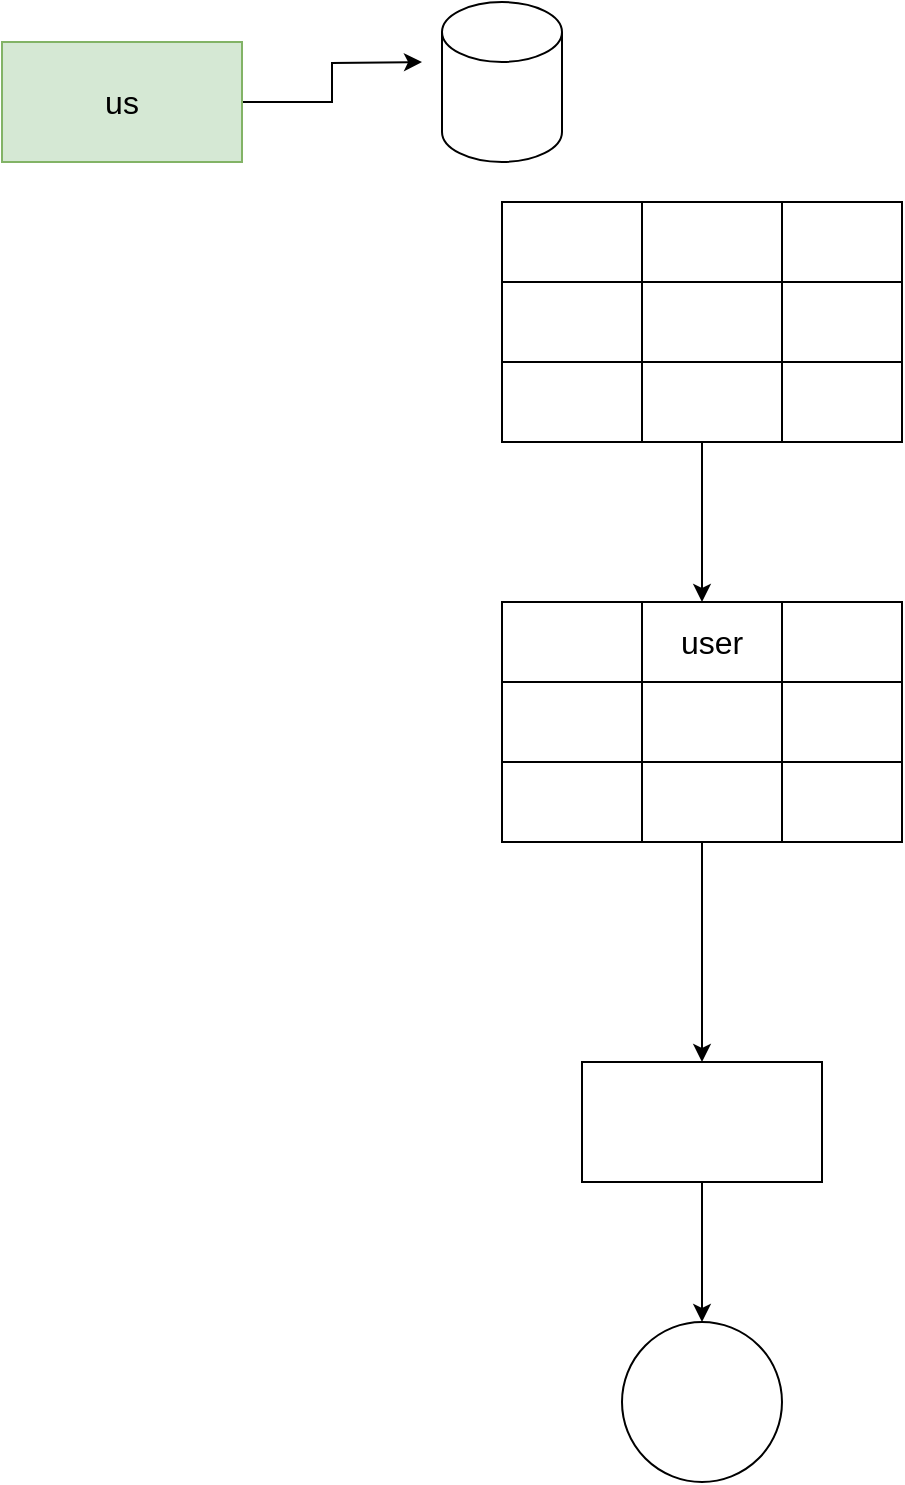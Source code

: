<mxfile version="24.8.0">
  <diagram name="Page-1" id="QxuAmctd9teHQQ_qH7NK">
    <mxGraphModel dx="794" dy="412" grid="1" gridSize="10" guides="1" tooltips="1" connect="1" arrows="1" fold="1" page="1" pageScale="1" pageWidth="850" pageHeight="1100" math="0" shadow="0">
      <root>
        <mxCell id="0" />
        <mxCell id="1" parent="0" />
        <mxCell id="C-KPcHn1WwKJgmIieH2S-2" style="edgeStyle=orthogonalEdgeStyle;rounded=0;orthogonalLoop=1;jettySize=auto;html=1;" parent="1" source="C-KPcHn1WwKJgmIieH2S-1" edge="1">
          <mxGeometry relative="1" as="geometry">
            <mxPoint x="280" y="190" as="targetPoint" />
          </mxGeometry>
        </mxCell>
        <mxCell id="C-KPcHn1WwKJgmIieH2S-1" value="&lt;font style=&quot;font-size: 16px;&quot;&gt;us&lt;/font&gt;" style="rounded=0;whiteSpace=wrap;html=1;fillColor=#d5e8d4;strokeColor=#82b366;" parent="1" vertex="1">
          <mxGeometry x="70" y="180" width="120" height="60" as="geometry" />
        </mxCell>
        <mxCell id="C-KPcHn1WwKJgmIieH2S-4" value="" style="shape=cylinder3;whiteSpace=wrap;html=1;boundedLbl=1;backgroundOutline=1;size=15;" parent="1" vertex="1">
          <mxGeometry x="290" y="160" width="60" height="80" as="geometry" />
        </mxCell>
        <mxCell id="8V4o3Yf0Omtq5KVgPhYy-53" value="" style="edgeStyle=orthogonalEdgeStyle;rounded=0;orthogonalLoop=1;jettySize=auto;html=1;" edge="1" parent="1" source="8V4o3Yf0Omtq5KVgPhYy-27" target="8V4o3Yf0Omtq5KVgPhYy-40">
          <mxGeometry relative="1" as="geometry" />
        </mxCell>
        <mxCell id="8V4o3Yf0Omtq5KVgPhYy-27" value="" style="shape=table;startSize=0;container=1;collapsible=0;childLayout=tableLayout;fontSize=16;" vertex="1" parent="1">
          <mxGeometry x="320" y="260" width="200" height="120" as="geometry" />
        </mxCell>
        <mxCell id="8V4o3Yf0Omtq5KVgPhYy-28" value="" style="shape=tableRow;horizontal=0;startSize=0;swimlaneHead=0;swimlaneBody=0;strokeColor=inherit;top=0;left=0;bottom=0;right=0;collapsible=0;dropTarget=0;fillColor=none;points=[[0,0.5],[1,0.5]];portConstraint=eastwest;fontSize=16;" vertex="1" parent="8V4o3Yf0Omtq5KVgPhYy-27">
          <mxGeometry width="200" height="40" as="geometry" />
        </mxCell>
        <mxCell id="8V4o3Yf0Omtq5KVgPhYy-29" value="" style="shape=partialRectangle;html=1;whiteSpace=wrap;connectable=0;strokeColor=inherit;overflow=hidden;fillColor=none;top=0;left=0;bottom=0;right=0;pointerEvents=1;fontSize=16;" vertex="1" parent="8V4o3Yf0Omtq5KVgPhYy-28">
          <mxGeometry width="70" height="40" as="geometry">
            <mxRectangle width="70" height="40" as="alternateBounds" />
          </mxGeometry>
        </mxCell>
        <mxCell id="8V4o3Yf0Omtq5KVgPhYy-30" value="" style="shape=partialRectangle;html=1;whiteSpace=wrap;connectable=0;strokeColor=inherit;overflow=hidden;fillColor=none;top=0;left=0;bottom=0;right=0;pointerEvents=1;fontSize=16;" vertex="1" parent="8V4o3Yf0Omtq5KVgPhYy-28">
          <mxGeometry x="70" width="70" height="40" as="geometry">
            <mxRectangle width="70" height="40" as="alternateBounds" />
          </mxGeometry>
        </mxCell>
        <mxCell id="8V4o3Yf0Omtq5KVgPhYy-31" value="" style="shape=partialRectangle;html=1;whiteSpace=wrap;connectable=0;strokeColor=inherit;overflow=hidden;fillColor=none;top=0;left=0;bottom=0;right=0;pointerEvents=1;fontSize=16;" vertex="1" parent="8V4o3Yf0Omtq5KVgPhYy-28">
          <mxGeometry x="140" width="60" height="40" as="geometry">
            <mxRectangle width="60" height="40" as="alternateBounds" />
          </mxGeometry>
        </mxCell>
        <mxCell id="8V4o3Yf0Omtq5KVgPhYy-32" value="" style="shape=tableRow;horizontal=0;startSize=0;swimlaneHead=0;swimlaneBody=0;strokeColor=inherit;top=0;left=0;bottom=0;right=0;collapsible=0;dropTarget=0;fillColor=none;points=[[0,0.5],[1,0.5]];portConstraint=eastwest;fontSize=16;" vertex="1" parent="8V4o3Yf0Omtq5KVgPhYy-27">
          <mxGeometry y="40" width="200" height="40" as="geometry" />
        </mxCell>
        <mxCell id="8V4o3Yf0Omtq5KVgPhYy-33" value="" style="shape=partialRectangle;html=1;whiteSpace=wrap;connectable=0;strokeColor=inherit;overflow=hidden;fillColor=none;top=0;left=0;bottom=0;right=0;pointerEvents=1;fontSize=16;" vertex="1" parent="8V4o3Yf0Omtq5KVgPhYy-32">
          <mxGeometry width="70" height="40" as="geometry">
            <mxRectangle width="70" height="40" as="alternateBounds" />
          </mxGeometry>
        </mxCell>
        <mxCell id="8V4o3Yf0Omtq5KVgPhYy-34" value="" style="shape=partialRectangle;html=1;whiteSpace=wrap;connectable=0;strokeColor=inherit;overflow=hidden;fillColor=none;top=0;left=0;bottom=0;right=0;pointerEvents=1;fontSize=16;" vertex="1" parent="8V4o3Yf0Omtq5KVgPhYy-32">
          <mxGeometry x="70" width="70" height="40" as="geometry">
            <mxRectangle width="70" height="40" as="alternateBounds" />
          </mxGeometry>
        </mxCell>
        <mxCell id="8V4o3Yf0Omtq5KVgPhYy-35" value="" style="shape=partialRectangle;html=1;whiteSpace=wrap;connectable=0;strokeColor=inherit;overflow=hidden;fillColor=none;top=0;left=0;bottom=0;right=0;pointerEvents=1;fontSize=16;" vertex="1" parent="8V4o3Yf0Omtq5KVgPhYy-32">
          <mxGeometry x="140" width="60" height="40" as="geometry">
            <mxRectangle width="60" height="40" as="alternateBounds" />
          </mxGeometry>
        </mxCell>
        <mxCell id="8V4o3Yf0Omtq5KVgPhYy-36" value="" style="shape=tableRow;horizontal=0;startSize=0;swimlaneHead=0;swimlaneBody=0;strokeColor=inherit;top=0;left=0;bottom=0;right=0;collapsible=0;dropTarget=0;fillColor=none;points=[[0,0.5],[1,0.5]];portConstraint=eastwest;fontSize=16;" vertex="1" parent="8V4o3Yf0Omtq5KVgPhYy-27">
          <mxGeometry y="80" width="200" height="40" as="geometry" />
        </mxCell>
        <mxCell id="8V4o3Yf0Omtq5KVgPhYy-37" value="" style="shape=partialRectangle;html=1;whiteSpace=wrap;connectable=0;strokeColor=inherit;overflow=hidden;fillColor=none;top=0;left=0;bottom=0;right=0;pointerEvents=1;fontSize=16;" vertex="1" parent="8V4o3Yf0Omtq5KVgPhYy-36">
          <mxGeometry width="70" height="40" as="geometry">
            <mxRectangle width="70" height="40" as="alternateBounds" />
          </mxGeometry>
        </mxCell>
        <mxCell id="8V4o3Yf0Omtq5KVgPhYy-38" value="" style="shape=partialRectangle;html=1;whiteSpace=wrap;connectable=0;strokeColor=inherit;overflow=hidden;fillColor=none;top=0;left=0;bottom=0;right=0;pointerEvents=1;fontSize=16;" vertex="1" parent="8V4o3Yf0Omtq5KVgPhYy-36">
          <mxGeometry x="70" width="70" height="40" as="geometry">
            <mxRectangle width="70" height="40" as="alternateBounds" />
          </mxGeometry>
        </mxCell>
        <mxCell id="8V4o3Yf0Omtq5KVgPhYy-39" value="" style="shape=partialRectangle;html=1;whiteSpace=wrap;connectable=0;strokeColor=inherit;overflow=hidden;fillColor=none;top=0;left=0;bottom=0;right=0;pointerEvents=1;fontSize=16;" vertex="1" parent="8V4o3Yf0Omtq5KVgPhYy-36">
          <mxGeometry x="140" width="60" height="40" as="geometry">
            <mxRectangle width="60" height="40" as="alternateBounds" />
          </mxGeometry>
        </mxCell>
        <mxCell id="8V4o3Yf0Omtq5KVgPhYy-55" value="" style="edgeStyle=orthogonalEdgeStyle;rounded=0;orthogonalLoop=1;jettySize=auto;html=1;" edge="1" parent="1" source="8V4o3Yf0Omtq5KVgPhYy-40" target="8V4o3Yf0Omtq5KVgPhYy-54">
          <mxGeometry relative="1" as="geometry" />
        </mxCell>
        <mxCell id="8V4o3Yf0Omtq5KVgPhYy-40" value="" style="shape=table;startSize=0;container=1;collapsible=0;childLayout=tableLayout;fontSize=16;" vertex="1" parent="1">
          <mxGeometry x="320" y="460" width="200" height="120" as="geometry" />
        </mxCell>
        <mxCell id="8V4o3Yf0Omtq5KVgPhYy-41" value="" style="shape=tableRow;horizontal=0;startSize=0;swimlaneHead=0;swimlaneBody=0;strokeColor=inherit;top=0;left=0;bottom=0;right=0;collapsible=0;dropTarget=0;fillColor=none;points=[[0,0.5],[1,0.5]];portConstraint=eastwest;fontSize=16;" vertex="1" parent="8V4o3Yf0Omtq5KVgPhYy-40">
          <mxGeometry width="200" height="40" as="geometry" />
        </mxCell>
        <mxCell id="8V4o3Yf0Omtq5KVgPhYy-42" value="" style="shape=partialRectangle;html=1;whiteSpace=wrap;connectable=0;strokeColor=inherit;overflow=hidden;fillColor=none;top=0;left=0;bottom=0;right=0;pointerEvents=1;fontSize=16;" vertex="1" parent="8V4o3Yf0Omtq5KVgPhYy-41">
          <mxGeometry width="70" height="40" as="geometry">
            <mxRectangle width="70" height="40" as="alternateBounds" />
          </mxGeometry>
        </mxCell>
        <mxCell id="8V4o3Yf0Omtq5KVgPhYy-43" value="user" style="shape=partialRectangle;html=1;whiteSpace=wrap;connectable=0;strokeColor=inherit;overflow=hidden;fillColor=none;top=0;left=0;bottom=0;right=0;pointerEvents=1;fontSize=16;" vertex="1" parent="8V4o3Yf0Omtq5KVgPhYy-41">
          <mxGeometry x="70" width="70" height="40" as="geometry">
            <mxRectangle width="70" height="40" as="alternateBounds" />
          </mxGeometry>
        </mxCell>
        <mxCell id="8V4o3Yf0Omtq5KVgPhYy-44" value="" style="shape=partialRectangle;html=1;whiteSpace=wrap;connectable=0;strokeColor=inherit;overflow=hidden;fillColor=none;top=0;left=0;bottom=0;right=0;pointerEvents=1;fontSize=16;" vertex="1" parent="8V4o3Yf0Omtq5KVgPhYy-41">
          <mxGeometry x="140" width="60" height="40" as="geometry">
            <mxRectangle width="60" height="40" as="alternateBounds" />
          </mxGeometry>
        </mxCell>
        <mxCell id="8V4o3Yf0Omtq5KVgPhYy-45" value="" style="shape=tableRow;horizontal=0;startSize=0;swimlaneHead=0;swimlaneBody=0;strokeColor=inherit;top=0;left=0;bottom=0;right=0;collapsible=0;dropTarget=0;fillColor=none;points=[[0,0.5],[1,0.5]];portConstraint=eastwest;fontSize=16;" vertex="1" parent="8V4o3Yf0Omtq5KVgPhYy-40">
          <mxGeometry y="40" width="200" height="40" as="geometry" />
        </mxCell>
        <mxCell id="8V4o3Yf0Omtq5KVgPhYy-46" value="" style="shape=partialRectangle;html=1;whiteSpace=wrap;connectable=0;strokeColor=inherit;overflow=hidden;fillColor=none;top=0;left=0;bottom=0;right=0;pointerEvents=1;fontSize=16;" vertex="1" parent="8V4o3Yf0Omtq5KVgPhYy-45">
          <mxGeometry width="70" height="40" as="geometry">
            <mxRectangle width="70" height="40" as="alternateBounds" />
          </mxGeometry>
        </mxCell>
        <mxCell id="8V4o3Yf0Omtq5KVgPhYy-47" value="" style="shape=partialRectangle;html=1;whiteSpace=wrap;connectable=0;strokeColor=inherit;overflow=hidden;fillColor=none;top=0;left=0;bottom=0;right=0;pointerEvents=1;fontSize=16;" vertex="1" parent="8V4o3Yf0Omtq5KVgPhYy-45">
          <mxGeometry x="70" width="70" height="40" as="geometry">
            <mxRectangle width="70" height="40" as="alternateBounds" />
          </mxGeometry>
        </mxCell>
        <mxCell id="8V4o3Yf0Omtq5KVgPhYy-48" value="" style="shape=partialRectangle;html=1;whiteSpace=wrap;connectable=0;strokeColor=inherit;overflow=hidden;fillColor=none;top=0;left=0;bottom=0;right=0;pointerEvents=1;fontSize=16;" vertex="1" parent="8V4o3Yf0Omtq5KVgPhYy-45">
          <mxGeometry x="140" width="60" height="40" as="geometry">
            <mxRectangle width="60" height="40" as="alternateBounds" />
          </mxGeometry>
        </mxCell>
        <mxCell id="8V4o3Yf0Omtq5KVgPhYy-49" value="" style="shape=tableRow;horizontal=0;startSize=0;swimlaneHead=0;swimlaneBody=0;strokeColor=inherit;top=0;left=0;bottom=0;right=0;collapsible=0;dropTarget=0;fillColor=none;points=[[0,0.5],[1,0.5]];portConstraint=eastwest;fontSize=16;" vertex="1" parent="8V4o3Yf0Omtq5KVgPhYy-40">
          <mxGeometry y="80" width="200" height="40" as="geometry" />
        </mxCell>
        <mxCell id="8V4o3Yf0Omtq5KVgPhYy-50" value="" style="shape=partialRectangle;html=1;whiteSpace=wrap;connectable=0;strokeColor=inherit;overflow=hidden;fillColor=none;top=0;left=0;bottom=0;right=0;pointerEvents=1;fontSize=16;" vertex="1" parent="8V4o3Yf0Omtq5KVgPhYy-49">
          <mxGeometry width="70" height="40" as="geometry">
            <mxRectangle width="70" height="40" as="alternateBounds" />
          </mxGeometry>
        </mxCell>
        <mxCell id="8V4o3Yf0Omtq5KVgPhYy-51" value="" style="shape=partialRectangle;html=1;whiteSpace=wrap;connectable=0;strokeColor=inherit;overflow=hidden;fillColor=none;top=0;left=0;bottom=0;right=0;pointerEvents=1;fontSize=16;" vertex="1" parent="8V4o3Yf0Omtq5KVgPhYy-49">
          <mxGeometry x="70" width="70" height="40" as="geometry">
            <mxRectangle width="70" height="40" as="alternateBounds" />
          </mxGeometry>
        </mxCell>
        <mxCell id="8V4o3Yf0Omtq5KVgPhYy-52" value="" style="shape=partialRectangle;html=1;whiteSpace=wrap;connectable=0;strokeColor=inherit;overflow=hidden;fillColor=none;top=0;left=0;bottom=0;right=0;pointerEvents=1;fontSize=16;" vertex="1" parent="8V4o3Yf0Omtq5KVgPhYy-49">
          <mxGeometry x="140" width="60" height="40" as="geometry">
            <mxRectangle width="60" height="40" as="alternateBounds" />
          </mxGeometry>
        </mxCell>
        <mxCell id="8V4o3Yf0Omtq5KVgPhYy-57" value="" style="edgeStyle=orthogonalEdgeStyle;rounded=0;orthogonalLoop=1;jettySize=auto;html=1;" edge="1" parent="1" source="8V4o3Yf0Omtq5KVgPhYy-54" target="8V4o3Yf0Omtq5KVgPhYy-56">
          <mxGeometry relative="1" as="geometry" />
        </mxCell>
        <mxCell id="8V4o3Yf0Omtq5KVgPhYy-54" value="" style="whiteSpace=wrap;html=1;fontSize=16;startSize=0;" vertex="1" parent="1">
          <mxGeometry x="360" y="690" width="120" height="60" as="geometry" />
        </mxCell>
        <mxCell id="8V4o3Yf0Omtq5KVgPhYy-56" value="" style="ellipse;whiteSpace=wrap;html=1;fontSize=16;startSize=0;" vertex="1" parent="1">
          <mxGeometry x="380" y="820" width="80" height="80" as="geometry" />
        </mxCell>
      </root>
    </mxGraphModel>
  </diagram>
</mxfile>
